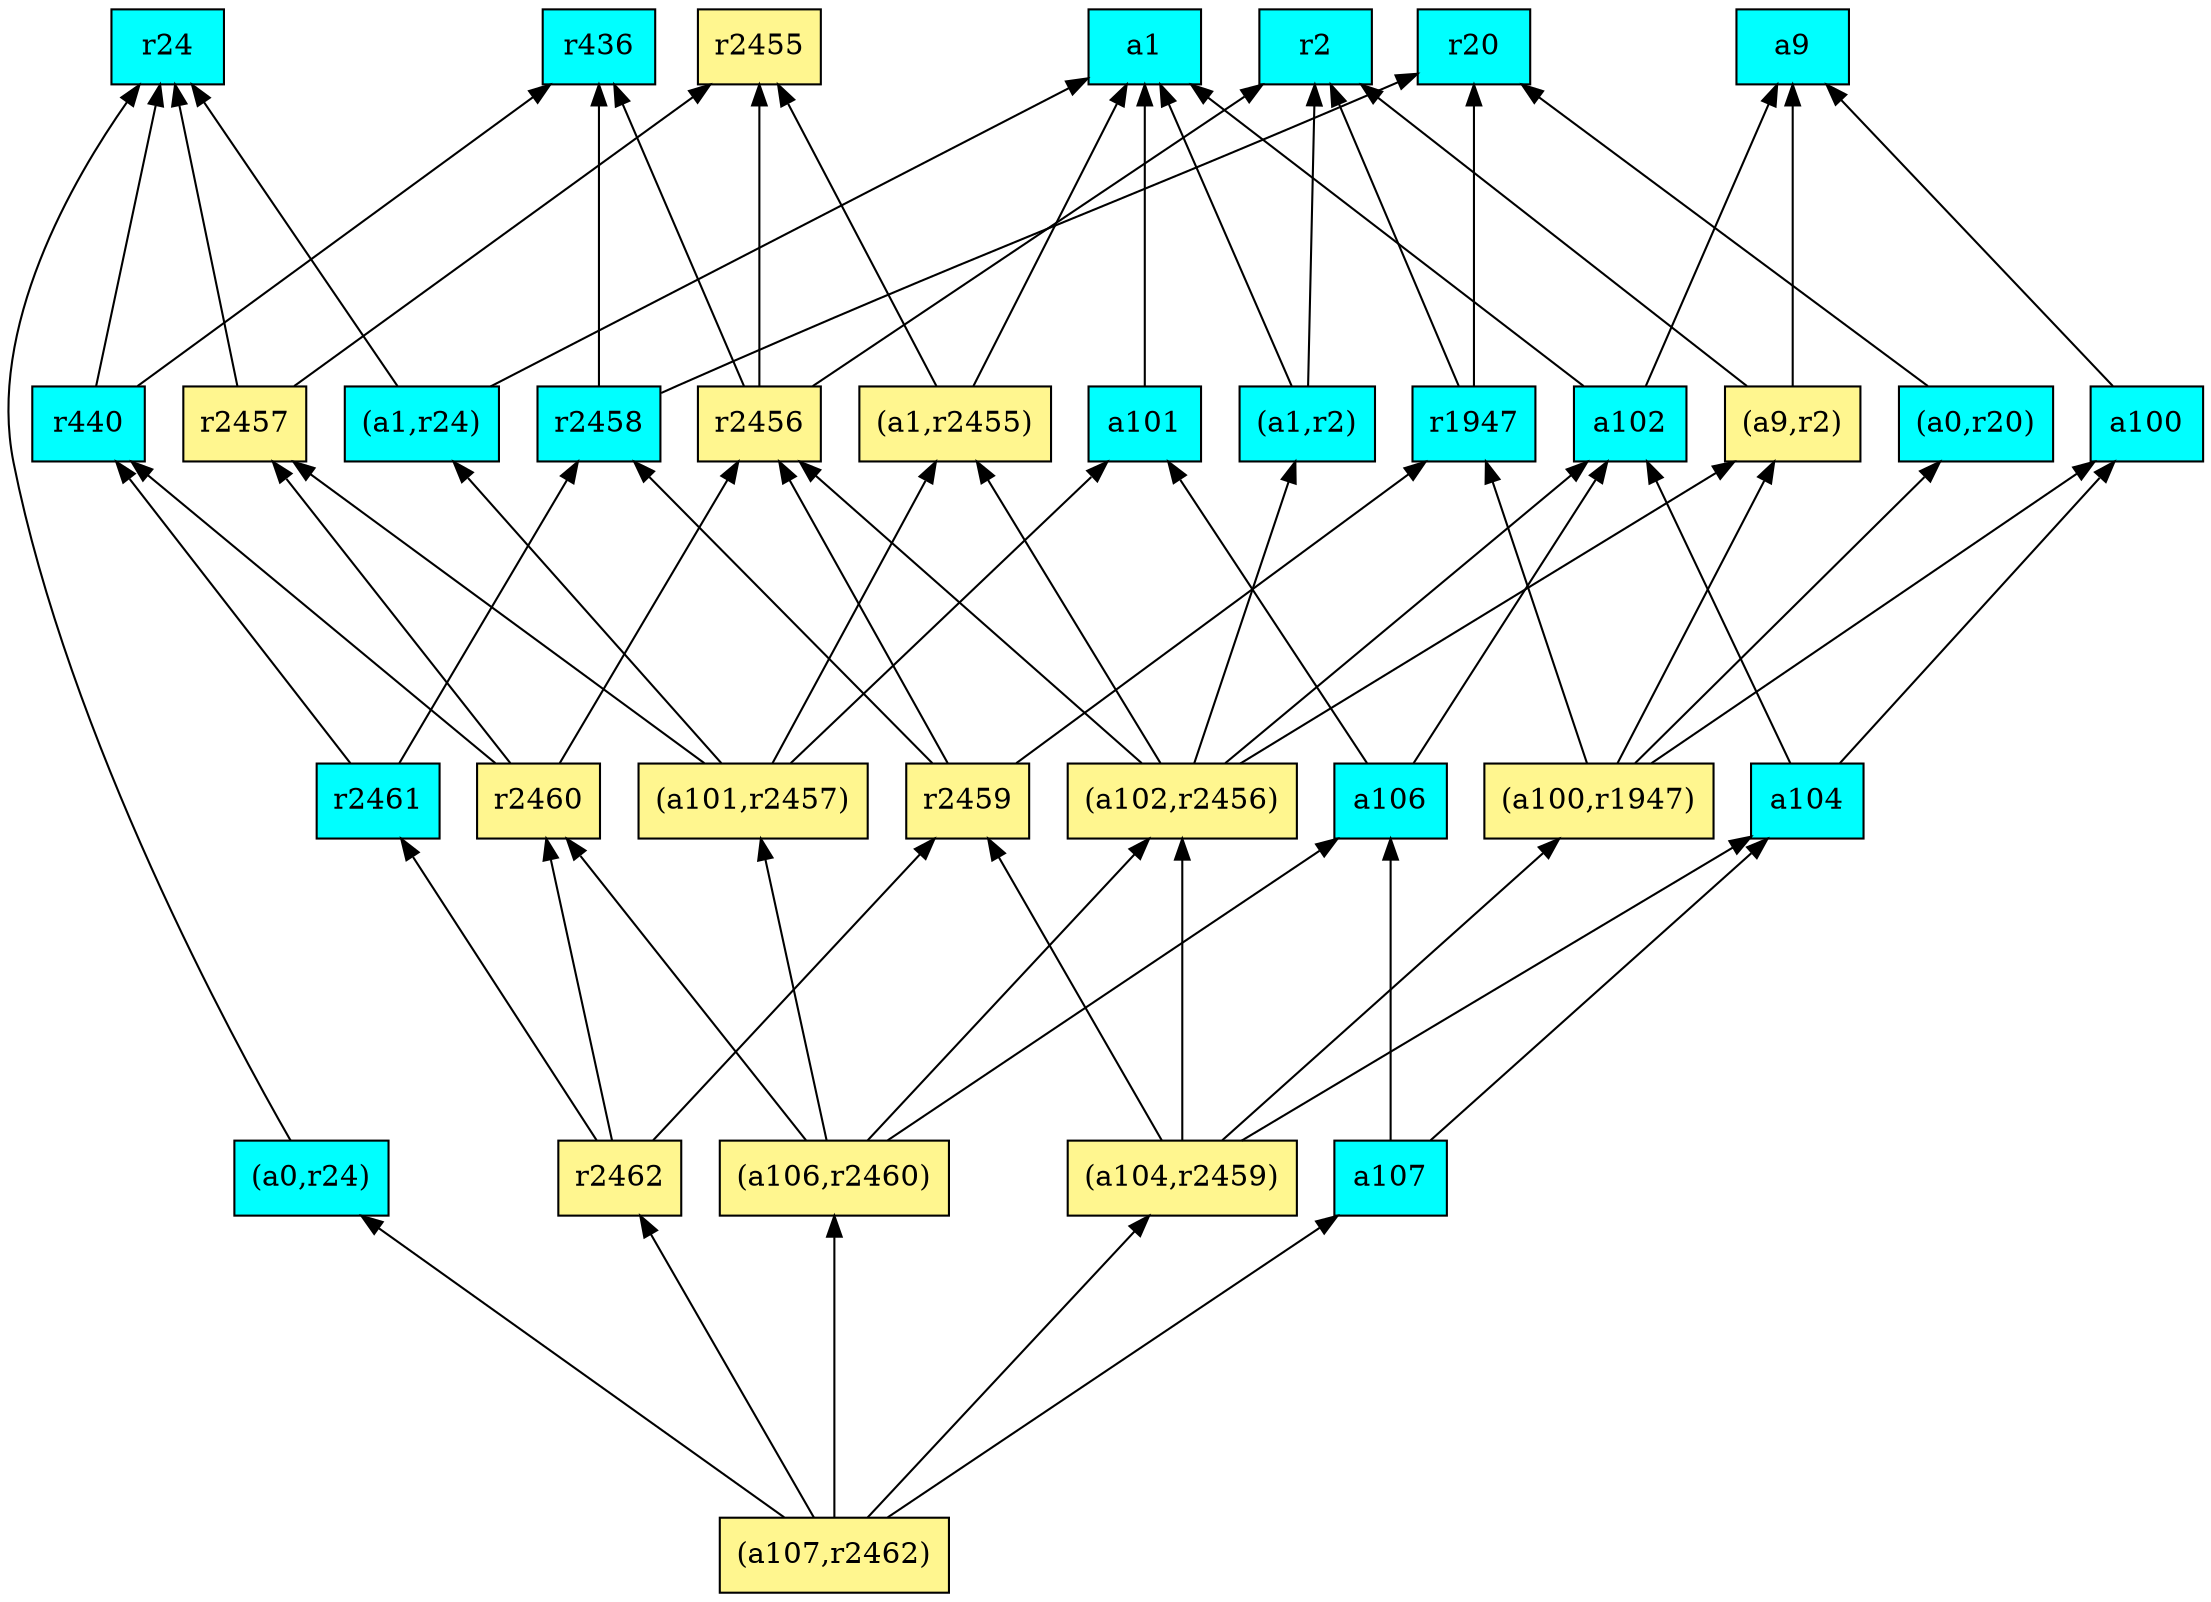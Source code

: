 digraph G {
rankdir=BT;ranksep="2.0";
"r2" [shape=record,fillcolor=cyan,style=filled,label="{r2}"];
"r2457" [shape=record,fillcolor=khaki1,style=filled,label="{r2457}"];
"r1947" [shape=record,fillcolor=cyan,style=filled,label="{r1947}"];
"(a0,r20)" [shape=record,fillcolor=cyan,style=filled,label="{(a0,r20)}"];
"r2456" [shape=record,fillcolor=khaki1,style=filled,label="{r2456}"];
"r2461" [shape=record,fillcolor=cyan,style=filled,label="{r2461}"];
"a102" [shape=record,fillcolor=cyan,style=filled,label="{a102}"];
"(a107,r2462)" [shape=record,fillcolor=khaki1,style=filled,label="{(a107,r2462)}"];
"r24" [shape=record,fillcolor=cyan,style=filled,label="{r24}"];
"a107" [shape=record,fillcolor=cyan,style=filled,label="{a107}"];
"(a1,r2)" [shape=record,fillcolor=cyan,style=filled,label="{(a1,r2)}"];
"a9" [shape=record,fillcolor=cyan,style=filled,label="{a9}"];
"(a102,r2456)" [shape=record,fillcolor=khaki1,style=filled,label="{(a102,r2456)}"];
"r2462" [shape=record,fillcolor=khaki1,style=filled,label="{r2462}"];
"(a100,r1947)" [shape=record,fillcolor=khaki1,style=filled,label="{(a100,r1947)}"];
"a100" [shape=record,fillcolor=cyan,style=filled,label="{a100}"];
"a106" [shape=record,fillcolor=cyan,style=filled,label="{a106}"];
"(a1,r2455)" [shape=record,fillcolor=khaki1,style=filled,label="{(a1,r2455)}"];
"r2460" [shape=record,fillcolor=khaki1,style=filled,label="{r2460}"];
"(a104,r2459)" [shape=record,fillcolor=khaki1,style=filled,label="{(a104,r2459)}"];
"(a9,r2)" [shape=record,fillcolor=khaki1,style=filled,label="{(a9,r2)}"];
"r440" [shape=record,fillcolor=cyan,style=filled,label="{r440}"];
"r2458" [shape=record,fillcolor=cyan,style=filled,label="{r2458}"];
"a101" [shape=record,fillcolor=cyan,style=filled,label="{a101}"];
"r436" [shape=record,fillcolor=cyan,style=filled,label="{r436}"];
"a1" [shape=record,fillcolor=cyan,style=filled,label="{a1}"];
"(a1,r24)" [shape=record,fillcolor=cyan,style=filled,label="{(a1,r24)}"];
"r2459" [shape=record,fillcolor=khaki1,style=filled,label="{r2459}"];
"(a101,r2457)" [shape=record,fillcolor=khaki1,style=filled,label="{(a101,r2457)}"];
"(a0,r24)" [shape=record,fillcolor=cyan,style=filled,label="{(a0,r24)}"];
"r2455" [shape=record,fillcolor=khaki1,style=filled,label="{r2455}"];
"a104" [shape=record,fillcolor=cyan,style=filled,label="{a104}"];
"r20" [shape=record,fillcolor=cyan,style=filled,label="{r20}"];
"(a106,r2460)" [shape=record,fillcolor=khaki1,style=filled,label="{(a106,r2460)}"];
"r2457" -> "r2455"
"r2457" -> "r24"
"r1947" -> "r20"
"r1947" -> "r2"
"(a0,r20)" -> "r20"
"r2456" -> "r2455"
"r2456" -> "r2"
"r2456" -> "r436"
"r2461" -> "r440"
"r2461" -> "r2458"
"a102" -> "a1"
"a102" -> "a9"
"(a107,r2462)" -> "a107"
"(a107,r2462)" -> "(a0,r24)"
"(a107,r2462)" -> "(a104,r2459)"
"(a107,r2462)" -> "r2462"
"(a107,r2462)" -> "(a106,r2460)"
"a107" -> "a106"
"a107" -> "a104"
"(a1,r2)" -> "a1"
"(a1,r2)" -> "r2"
"(a102,r2456)" -> "a102"
"(a102,r2456)" -> "(a1,r2455)"
"(a102,r2456)" -> "(a1,r2)"
"(a102,r2456)" -> "r2456"
"(a102,r2456)" -> "(a9,r2)"
"r2462" -> "r2459"
"r2462" -> "r2461"
"r2462" -> "r2460"
"(a100,r1947)" -> "a100"
"(a100,r1947)" -> "(a9,r2)"
"(a100,r1947)" -> "r1947"
"(a100,r1947)" -> "(a0,r20)"
"a100" -> "a9"
"a106" -> "a102"
"a106" -> "a101"
"(a1,r2455)" -> "r2455"
"(a1,r2455)" -> "a1"
"r2460" -> "r2457"
"r2460" -> "r2456"
"r2460" -> "r440"
"(a104,r2459)" -> "r2459"
"(a104,r2459)" -> "a104"
"(a104,r2459)" -> "(a102,r2456)"
"(a104,r2459)" -> "(a100,r1947)"
"(a9,r2)" -> "r2"
"(a9,r2)" -> "a9"
"r440" -> "r24"
"r440" -> "r436"
"r2458" -> "r20"
"r2458" -> "r436"
"a101" -> "a1"
"(a1,r24)" -> "a1"
"(a1,r24)" -> "r24"
"r2459" -> "r1947"
"r2459" -> "r2456"
"r2459" -> "r2458"
"(a101,r2457)" -> "(a1,r24)"
"(a101,r2457)" -> "a101"
"(a101,r2457)" -> "r2457"
"(a101,r2457)" -> "(a1,r2455)"
"(a0,r24)" -> "r24"
"a104" -> "a102"
"a104" -> "a100"
"(a106,r2460)" -> "a106"
"(a106,r2460)" -> "(a101,r2457)"
"(a106,r2460)" -> "r2460"
"(a106,r2460)" -> "(a102,r2456)"
}